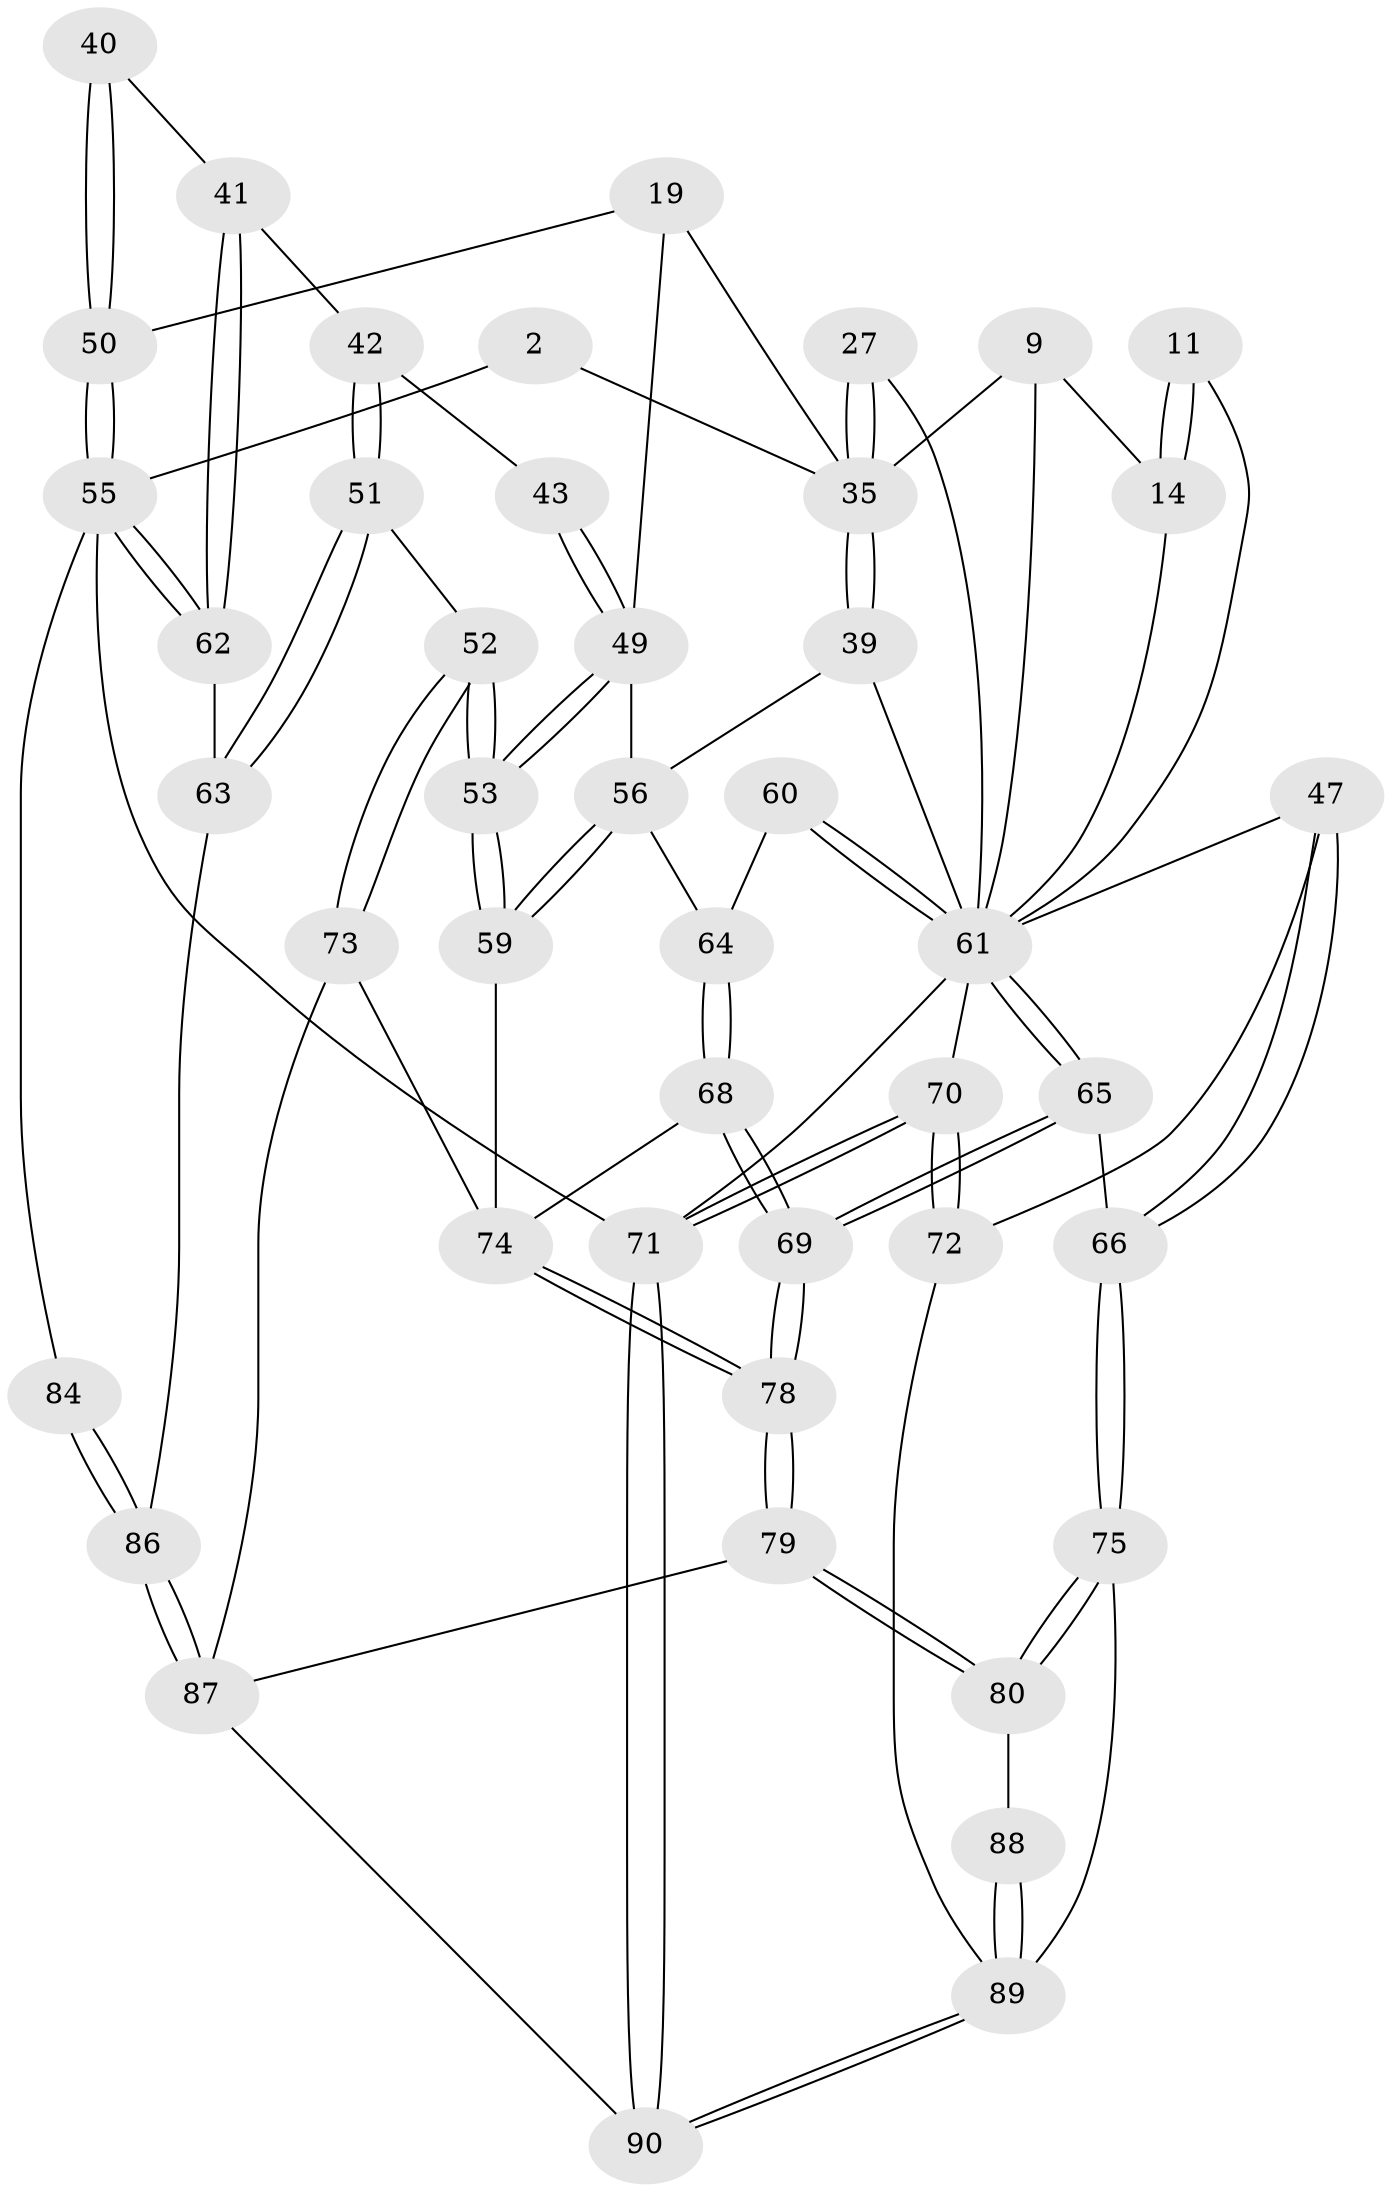 // original degree distribution, {4: 0.26666666666666666, 5: 0.43333333333333335, 6: 0.26666666666666666, 3: 0.03333333333333333}
// Generated by graph-tools (version 1.1) at 2025/59/03/09/25 04:59:45]
// undirected, 45 vertices, 106 edges
graph export_dot {
graph [start="1"]
  node [color=gray90,style=filled];
  2 [pos="+0.8793196222655619+0"];
  9 [pos="+0.4337733533900833+0.010745091140622137",super="+8"];
  11 [pos="+0.30883342066053177+0.10719973852945296"];
  14 [pos="+0.3669500676367823+0.20664655895200557",super="+13+10"];
  19 [pos="+0.7739144144977191+0.2659425430363956"];
  27 [pos="+0.530231814729864+0.2515960880935705"];
  35 [pos="+0.551726267727534+0.2822236398613918",super="+20+16+15"];
  39 [pos="+0.5490604749414133+0.3532148346576562"];
  40 [pos="+0.9661879114592089+0.4198297151819364"];
  41 [pos="+0.9496622268155924+0.4270537350486263"];
  42 [pos="+0.8504592847771792+0.41604476193027295"];
  43 [pos="+0.835308880246436+0.4121214077633584"];
  47 [pos="+0.1757082709337832+0.5692781924807221",super="+32"];
  49 [pos="+0.7574288028549454+0.46002582501189027",super="+37+36"];
  50 [pos="+1+0.37159733095591035",super="+17+18"];
  51 [pos="+0.8026891843477224+0.6552208547609473"];
  52 [pos="+0.7657493585877959+0.6472651392699447"];
  53 [pos="+0.7283668800622373+0.6097155058802141"];
  55 [pos="+1+0.9107854500838024",super="+54"];
  56 [pos="+0.5645101772034844+0.504407087708797",super="+38"];
  59 [pos="+0.5953988414621383+0.5686062845216155"];
  60 [pos="+0.37897170139529324+0.5820750653477699",super="+58"];
  61 [pos="+0.37393346514140124+0.5849069882886051",super="+31+44"];
  62 [pos="+0.8339584214776616+0.6609685829543679"];
  63 [pos="+0.8085298583830515+0.6569101153925323"];
  64 [pos="+0.4151080874201754+0.5851466040889632",super="+57"];
  65 [pos="+0.29021229171973356+0.6786340676783066"];
  66 [pos="+0.2856133658673035+0.6791887754048026"];
  68 [pos="+0.48728062792993254+0.6557281805957407"];
  69 [pos="+0.4503610711187194+0.7301136799626853"];
  70 [pos="+0+0.7405719018341964",super="+46+28"];
  71 [pos="+0+1",super="+4"];
  72 [pos="+0+0.716178561699872",super="+48+45"];
  73 [pos="+0.6948533613468854+0.7418562094040685"];
  74 [pos="+0.5862064622195182+0.7684193596650961",super="+67"];
  75 [pos="+0.27342811098420544+0.7143298817291008"];
  78 [pos="+0.4915125006019748+0.8366030086809271"];
  79 [pos="+0.47461009758159334+1"];
  80 [pos="+0.39310545967704313+0.9496215913561199"];
  84 [pos="+1+1"];
  86 [pos="+1+1",super="+82+81"];
  87 [pos="+0.5193924730247419+1",super="+85+83"];
  88 [pos="+0.27865960086887254+0.910070207532648"];
  89 [pos="+0.07733703848344989+1",super="+77+76"];
  90 [pos="+0+1"];
  2 -- 35;
  2 -- 55;
  9 -- 14 [weight=2];
  9 -- 35;
  9 -- 61;
  11 -- 14 [weight=2];
  11 -- 14;
  11 -- 61;
  14 -- 61;
  19 -- 35;
  19 -- 50;
  19 -- 49;
  27 -- 35 [weight=2];
  27 -- 35;
  27 -- 61;
  35 -- 39;
  35 -- 39;
  39 -- 56;
  39 -- 61;
  40 -- 41;
  40 -- 50 [weight=2];
  40 -- 50;
  41 -- 42;
  41 -- 62;
  41 -- 62;
  42 -- 43;
  42 -- 51;
  42 -- 51;
  43 -- 49 [weight=2];
  43 -- 49;
  47 -- 66;
  47 -- 66;
  47 -- 72 [weight=2];
  47 -- 61;
  49 -- 53;
  49 -- 53;
  49 -- 56;
  50 -- 55 [weight=2];
  50 -- 55;
  51 -- 52;
  51 -- 63;
  51 -- 63;
  52 -- 53;
  52 -- 53;
  52 -- 73;
  52 -- 73;
  53 -- 59;
  53 -- 59;
  55 -- 62;
  55 -- 62;
  55 -- 84;
  55 -- 71 [weight=2];
  56 -- 59;
  56 -- 59;
  56 -- 64;
  59 -- 74;
  60 -- 61 [weight=2];
  60 -- 61;
  60 -- 64 [weight=2];
  61 -- 65;
  61 -- 65;
  61 -- 70;
  61 -- 71;
  62 -- 63;
  63 -- 86;
  64 -- 68;
  64 -- 68;
  65 -- 66;
  65 -- 69;
  65 -- 69;
  66 -- 75;
  66 -- 75;
  68 -- 69;
  68 -- 69;
  68 -- 74;
  69 -- 78;
  69 -- 78;
  70 -- 71 [weight=2];
  70 -- 71;
  70 -- 72 [weight=4];
  70 -- 72;
  71 -- 90;
  71 -- 90;
  72 -- 89;
  73 -- 74;
  73 -- 87;
  74 -- 78;
  74 -- 78;
  75 -- 80;
  75 -- 80;
  75 -- 89;
  78 -- 79;
  78 -- 79;
  79 -- 80;
  79 -- 80;
  79 -- 87;
  80 -- 88;
  84 -- 86 [weight=2];
  84 -- 86;
  86 -- 87 [weight=2];
  86 -- 87;
  87 -- 90;
  88 -- 89 [weight=2];
  88 -- 89;
  89 -- 90;
  89 -- 90;
}
